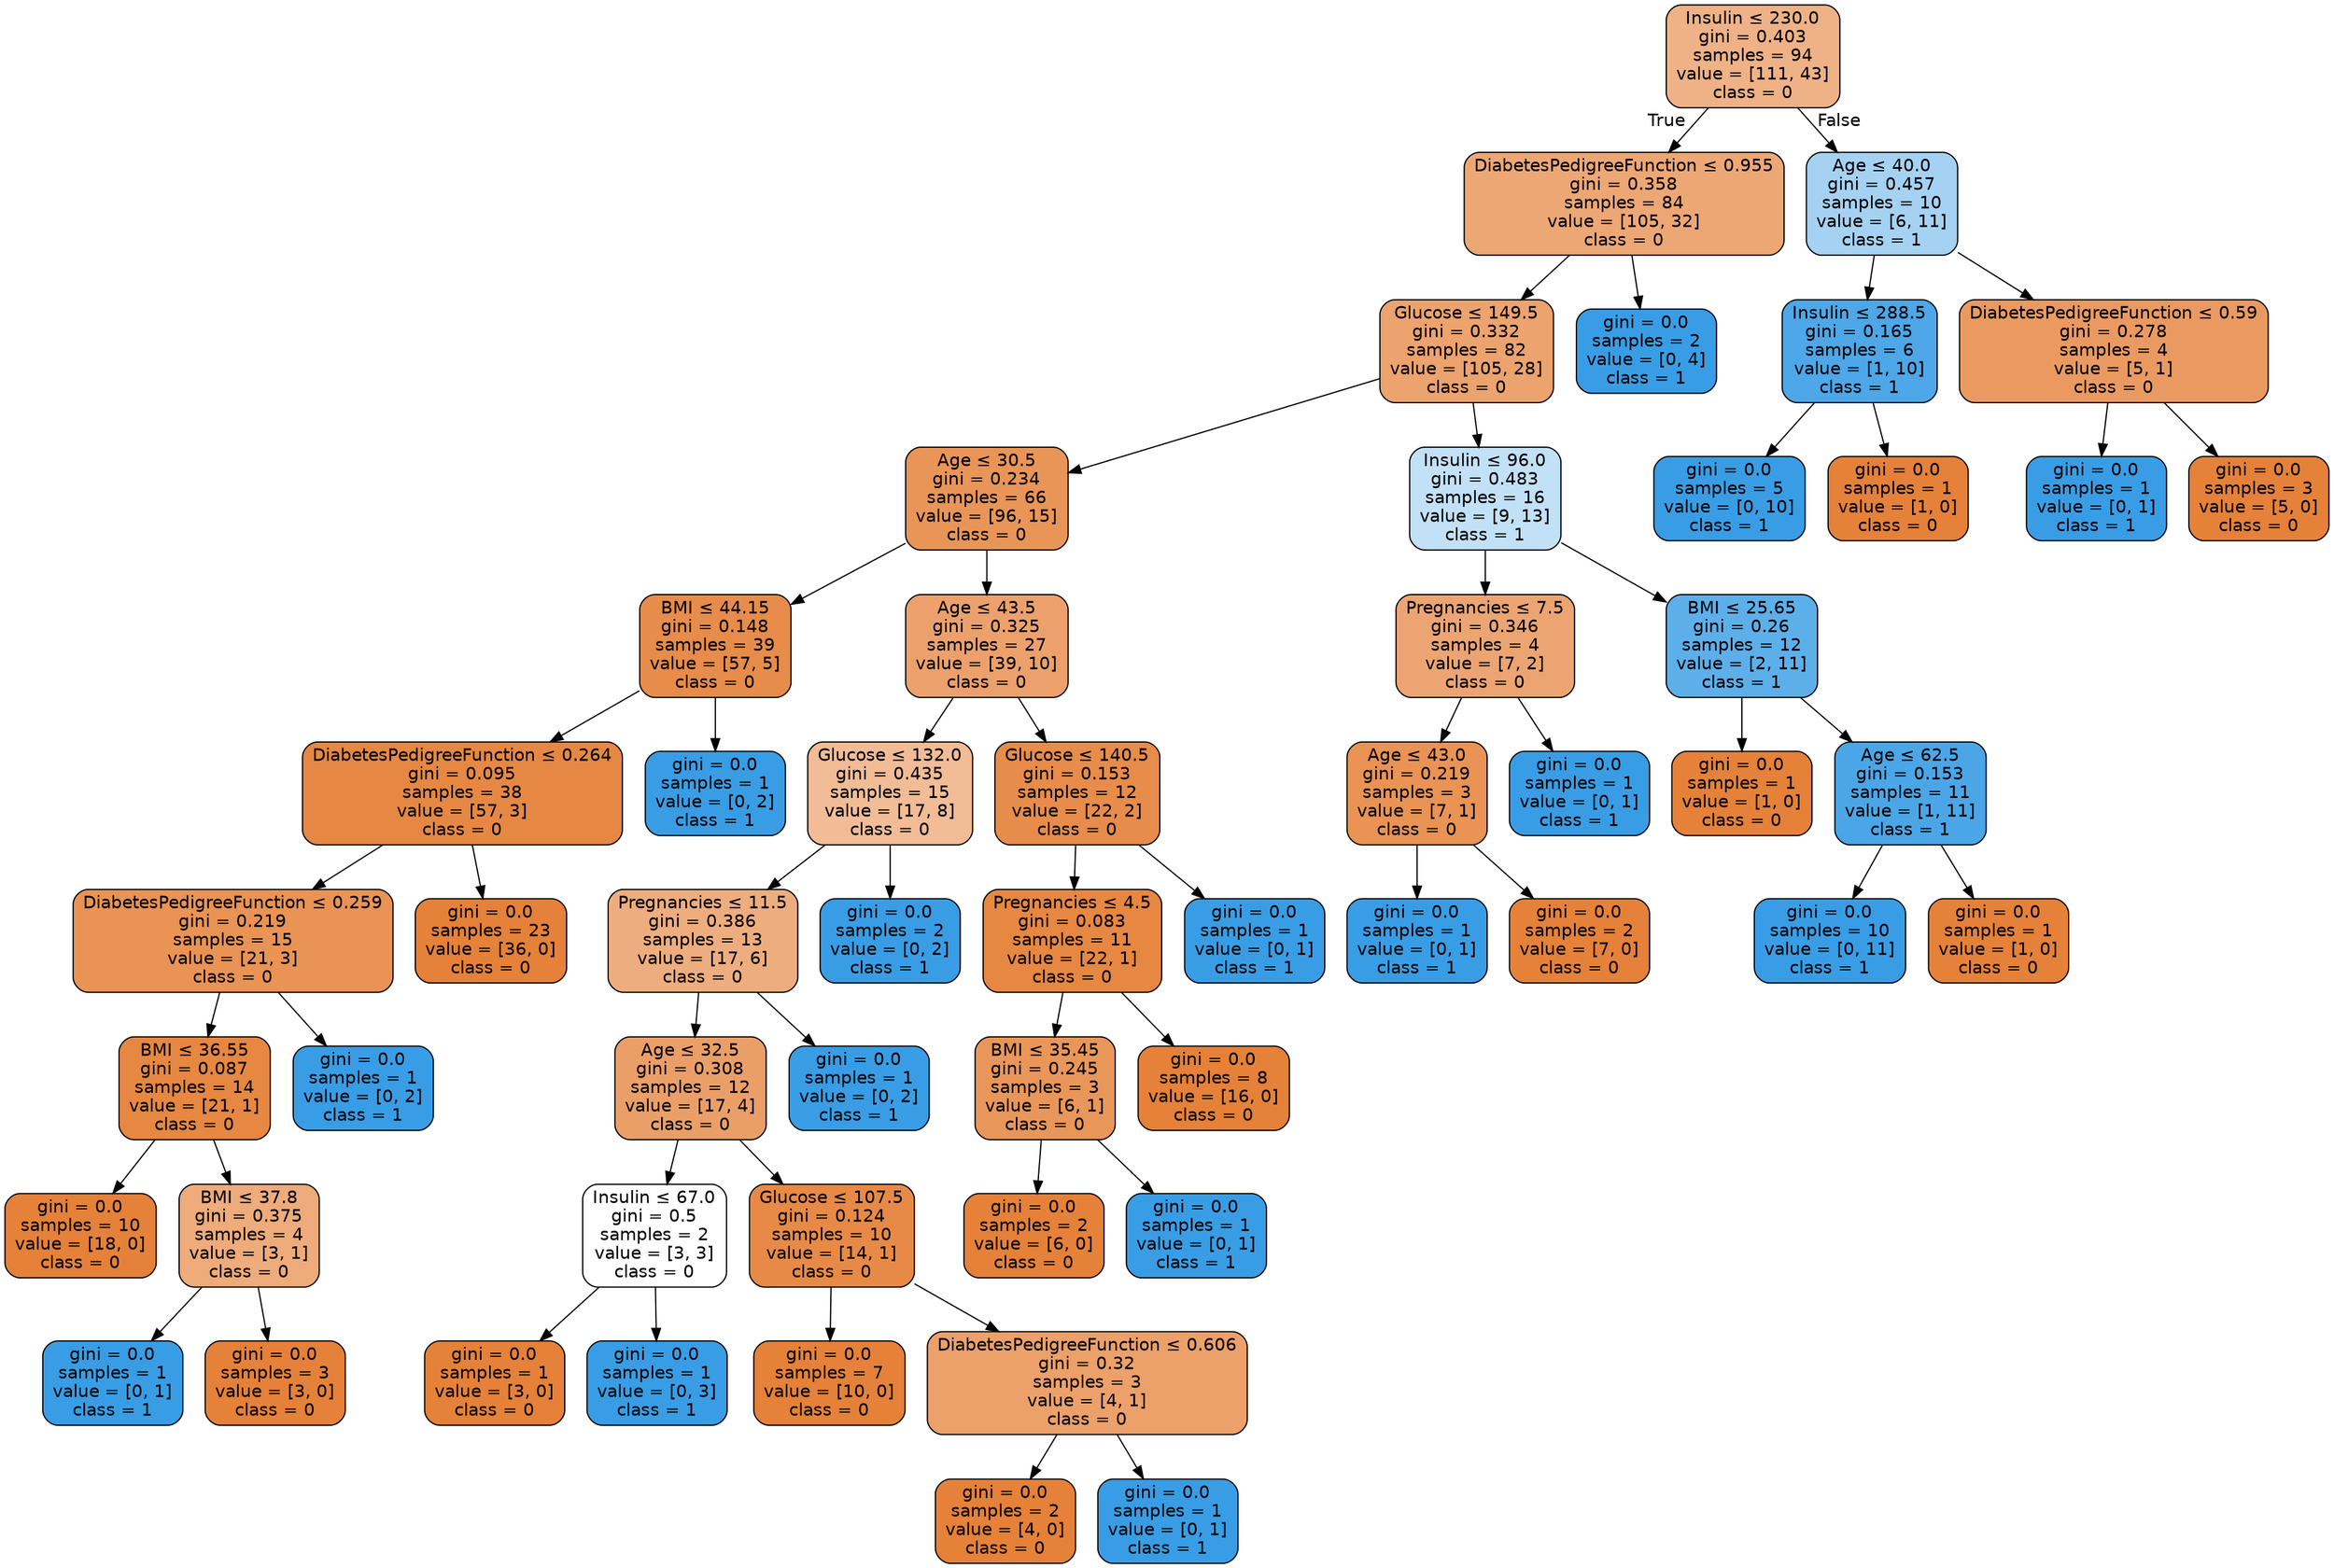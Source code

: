 digraph Tree {
node [shape=box, style="filled, rounded", color="black", fontname="helvetica"] ;
edge [fontname="helvetica"] ;
0 [label=<Insulin &le; 230.0<br/>gini = 0.403<br/>samples = 94<br/>value = [111, 43]<br/>class = 0>, fillcolor="#efb286"] ;
1 [label=<DiabetesPedigreeFunction &le; 0.955<br/>gini = 0.358<br/>samples = 84<br/>value = [105, 32]<br/>class = 0>, fillcolor="#eda775"] ;
0 -> 1 [labeldistance=2.5, labelangle=45, headlabel="True"] ;
2 [label=<Glucose &le; 149.5<br/>gini = 0.332<br/>samples = 82<br/>value = [105, 28]<br/>class = 0>, fillcolor="#eca36e"] ;
1 -> 2 ;
3 [label=<Age &le; 30.5<br/>gini = 0.234<br/>samples = 66<br/>value = [96, 15]<br/>class = 0>, fillcolor="#e99558"] ;
2 -> 3 ;
4 [label=<BMI &le; 44.15<br/>gini = 0.148<br/>samples = 39<br/>value = [57, 5]<br/>class = 0>, fillcolor="#e78c4a"] ;
3 -> 4 ;
5 [label=<DiabetesPedigreeFunction &le; 0.264<br/>gini = 0.095<br/>samples = 38<br/>value = [57, 3]<br/>class = 0>, fillcolor="#e68843"] ;
4 -> 5 ;
6 [label=<DiabetesPedigreeFunction &le; 0.259<br/>gini = 0.219<br/>samples = 15<br/>value = [21, 3]<br/>class = 0>, fillcolor="#e99355"] ;
5 -> 6 ;
7 [label=<BMI &le; 36.55<br/>gini = 0.087<br/>samples = 14<br/>value = [21, 1]<br/>class = 0>, fillcolor="#e68742"] ;
6 -> 7 ;
8 [label=<gini = 0.0<br/>samples = 10<br/>value = [18, 0]<br/>class = 0>, fillcolor="#e58139"] ;
7 -> 8 ;
9 [label=<BMI &le; 37.8<br/>gini = 0.375<br/>samples = 4<br/>value = [3, 1]<br/>class = 0>, fillcolor="#eeab7b"] ;
7 -> 9 ;
10 [label=<gini = 0.0<br/>samples = 1<br/>value = [0, 1]<br/>class = 1>, fillcolor="#399de5"] ;
9 -> 10 ;
11 [label=<gini = 0.0<br/>samples = 3<br/>value = [3, 0]<br/>class = 0>, fillcolor="#e58139"] ;
9 -> 11 ;
12 [label=<gini = 0.0<br/>samples = 1<br/>value = [0, 2]<br/>class = 1>, fillcolor="#399de5"] ;
6 -> 12 ;
13 [label=<gini = 0.0<br/>samples = 23<br/>value = [36, 0]<br/>class = 0>, fillcolor="#e58139"] ;
5 -> 13 ;
14 [label=<gini = 0.0<br/>samples = 1<br/>value = [0, 2]<br/>class = 1>, fillcolor="#399de5"] ;
4 -> 14 ;
15 [label=<Age &le; 43.5<br/>gini = 0.325<br/>samples = 27<br/>value = [39, 10]<br/>class = 0>, fillcolor="#eca16c"] ;
3 -> 15 ;
16 [label=<Glucose &le; 132.0<br/>gini = 0.435<br/>samples = 15<br/>value = [17, 8]<br/>class = 0>, fillcolor="#f1bc96"] ;
15 -> 16 ;
17 [label=<Pregnancies &le; 11.5<br/>gini = 0.386<br/>samples = 13<br/>value = [17, 6]<br/>class = 0>, fillcolor="#eead7f"] ;
16 -> 17 ;
18 [label=<Age &le; 32.5<br/>gini = 0.308<br/>samples = 12<br/>value = [17, 4]<br/>class = 0>, fillcolor="#eb9f68"] ;
17 -> 18 ;
19 [label=<Insulin &le; 67.0<br/>gini = 0.5<br/>samples = 2<br/>value = [3, 3]<br/>class = 0>, fillcolor="#ffffff"] ;
18 -> 19 ;
20 [label=<gini = 0.0<br/>samples = 1<br/>value = [3, 0]<br/>class = 0>, fillcolor="#e58139"] ;
19 -> 20 ;
21 [label=<gini = 0.0<br/>samples = 1<br/>value = [0, 3]<br/>class = 1>, fillcolor="#399de5"] ;
19 -> 21 ;
22 [label=<Glucose &le; 107.5<br/>gini = 0.124<br/>samples = 10<br/>value = [14, 1]<br/>class = 0>, fillcolor="#e78a47"] ;
18 -> 22 ;
23 [label=<gini = 0.0<br/>samples = 7<br/>value = [10, 0]<br/>class = 0>, fillcolor="#e58139"] ;
22 -> 23 ;
24 [label=<DiabetesPedigreeFunction &le; 0.606<br/>gini = 0.32<br/>samples = 3<br/>value = [4, 1]<br/>class = 0>, fillcolor="#eca06a"] ;
22 -> 24 ;
25 [label=<gini = 0.0<br/>samples = 2<br/>value = [4, 0]<br/>class = 0>, fillcolor="#e58139"] ;
24 -> 25 ;
26 [label=<gini = 0.0<br/>samples = 1<br/>value = [0, 1]<br/>class = 1>, fillcolor="#399de5"] ;
24 -> 26 ;
27 [label=<gini = 0.0<br/>samples = 1<br/>value = [0, 2]<br/>class = 1>, fillcolor="#399de5"] ;
17 -> 27 ;
28 [label=<gini = 0.0<br/>samples = 2<br/>value = [0, 2]<br/>class = 1>, fillcolor="#399de5"] ;
16 -> 28 ;
29 [label=<Glucose &le; 140.5<br/>gini = 0.153<br/>samples = 12<br/>value = [22, 2]<br/>class = 0>, fillcolor="#e78c4b"] ;
15 -> 29 ;
30 [label=<Pregnancies &le; 4.5<br/>gini = 0.083<br/>samples = 11<br/>value = [22, 1]<br/>class = 0>, fillcolor="#e68742"] ;
29 -> 30 ;
31 [label=<BMI &le; 35.45<br/>gini = 0.245<br/>samples = 3<br/>value = [6, 1]<br/>class = 0>, fillcolor="#e9965a"] ;
30 -> 31 ;
32 [label=<gini = 0.0<br/>samples = 2<br/>value = [6, 0]<br/>class = 0>, fillcolor="#e58139"] ;
31 -> 32 ;
33 [label=<gini = 0.0<br/>samples = 1<br/>value = [0, 1]<br/>class = 1>, fillcolor="#399de5"] ;
31 -> 33 ;
34 [label=<gini = 0.0<br/>samples = 8<br/>value = [16, 0]<br/>class = 0>, fillcolor="#e58139"] ;
30 -> 34 ;
35 [label=<gini = 0.0<br/>samples = 1<br/>value = [0, 1]<br/>class = 1>, fillcolor="#399de5"] ;
29 -> 35 ;
36 [label=<Insulin &le; 96.0<br/>gini = 0.483<br/>samples = 16<br/>value = [9, 13]<br/>class = 1>, fillcolor="#c2e1f7"] ;
2 -> 36 ;
37 [label=<Pregnancies &le; 7.5<br/>gini = 0.346<br/>samples = 4<br/>value = [7, 2]<br/>class = 0>, fillcolor="#eca572"] ;
36 -> 37 ;
38 [label=<Age &le; 43.0<br/>gini = 0.219<br/>samples = 3<br/>value = [7, 1]<br/>class = 0>, fillcolor="#e99355"] ;
37 -> 38 ;
39 [label=<gini = 0.0<br/>samples = 1<br/>value = [0, 1]<br/>class = 1>, fillcolor="#399de5"] ;
38 -> 39 ;
40 [label=<gini = 0.0<br/>samples = 2<br/>value = [7, 0]<br/>class = 0>, fillcolor="#e58139"] ;
38 -> 40 ;
41 [label=<gini = 0.0<br/>samples = 1<br/>value = [0, 1]<br/>class = 1>, fillcolor="#399de5"] ;
37 -> 41 ;
42 [label=<BMI &le; 25.65<br/>gini = 0.26<br/>samples = 12<br/>value = [2, 11]<br/>class = 1>, fillcolor="#5dafea"] ;
36 -> 42 ;
43 [label=<gini = 0.0<br/>samples = 1<br/>value = [1, 0]<br/>class = 0>, fillcolor="#e58139"] ;
42 -> 43 ;
44 [label=<Age &le; 62.5<br/>gini = 0.153<br/>samples = 11<br/>value = [1, 11]<br/>class = 1>, fillcolor="#4ba6e7"] ;
42 -> 44 ;
45 [label=<gini = 0.0<br/>samples = 10<br/>value = [0, 11]<br/>class = 1>, fillcolor="#399de5"] ;
44 -> 45 ;
46 [label=<gini = 0.0<br/>samples = 1<br/>value = [1, 0]<br/>class = 0>, fillcolor="#e58139"] ;
44 -> 46 ;
47 [label=<gini = 0.0<br/>samples = 2<br/>value = [0, 4]<br/>class = 1>, fillcolor="#399de5"] ;
1 -> 47 ;
48 [label=<Age &le; 40.0<br/>gini = 0.457<br/>samples = 10<br/>value = [6, 11]<br/>class = 1>, fillcolor="#a5d2f3"] ;
0 -> 48 [labeldistance=2.5, labelangle=-45, headlabel="False"] ;
49 [label=<Insulin &le; 288.5<br/>gini = 0.165<br/>samples = 6<br/>value = [1, 10]<br/>class = 1>, fillcolor="#4da7e8"] ;
48 -> 49 ;
50 [label=<gini = 0.0<br/>samples = 5<br/>value = [0, 10]<br/>class = 1>, fillcolor="#399de5"] ;
49 -> 50 ;
51 [label=<gini = 0.0<br/>samples = 1<br/>value = [1, 0]<br/>class = 0>, fillcolor="#e58139"] ;
49 -> 51 ;
52 [label=<DiabetesPedigreeFunction &le; 0.59<br/>gini = 0.278<br/>samples = 4<br/>value = [5, 1]<br/>class = 0>, fillcolor="#ea9a61"] ;
48 -> 52 ;
53 [label=<gini = 0.0<br/>samples = 1<br/>value = [0, 1]<br/>class = 1>, fillcolor="#399de5"] ;
52 -> 53 ;
54 [label=<gini = 0.0<br/>samples = 3<br/>value = [5, 0]<br/>class = 0>, fillcolor="#e58139"] ;
52 -> 54 ;
}